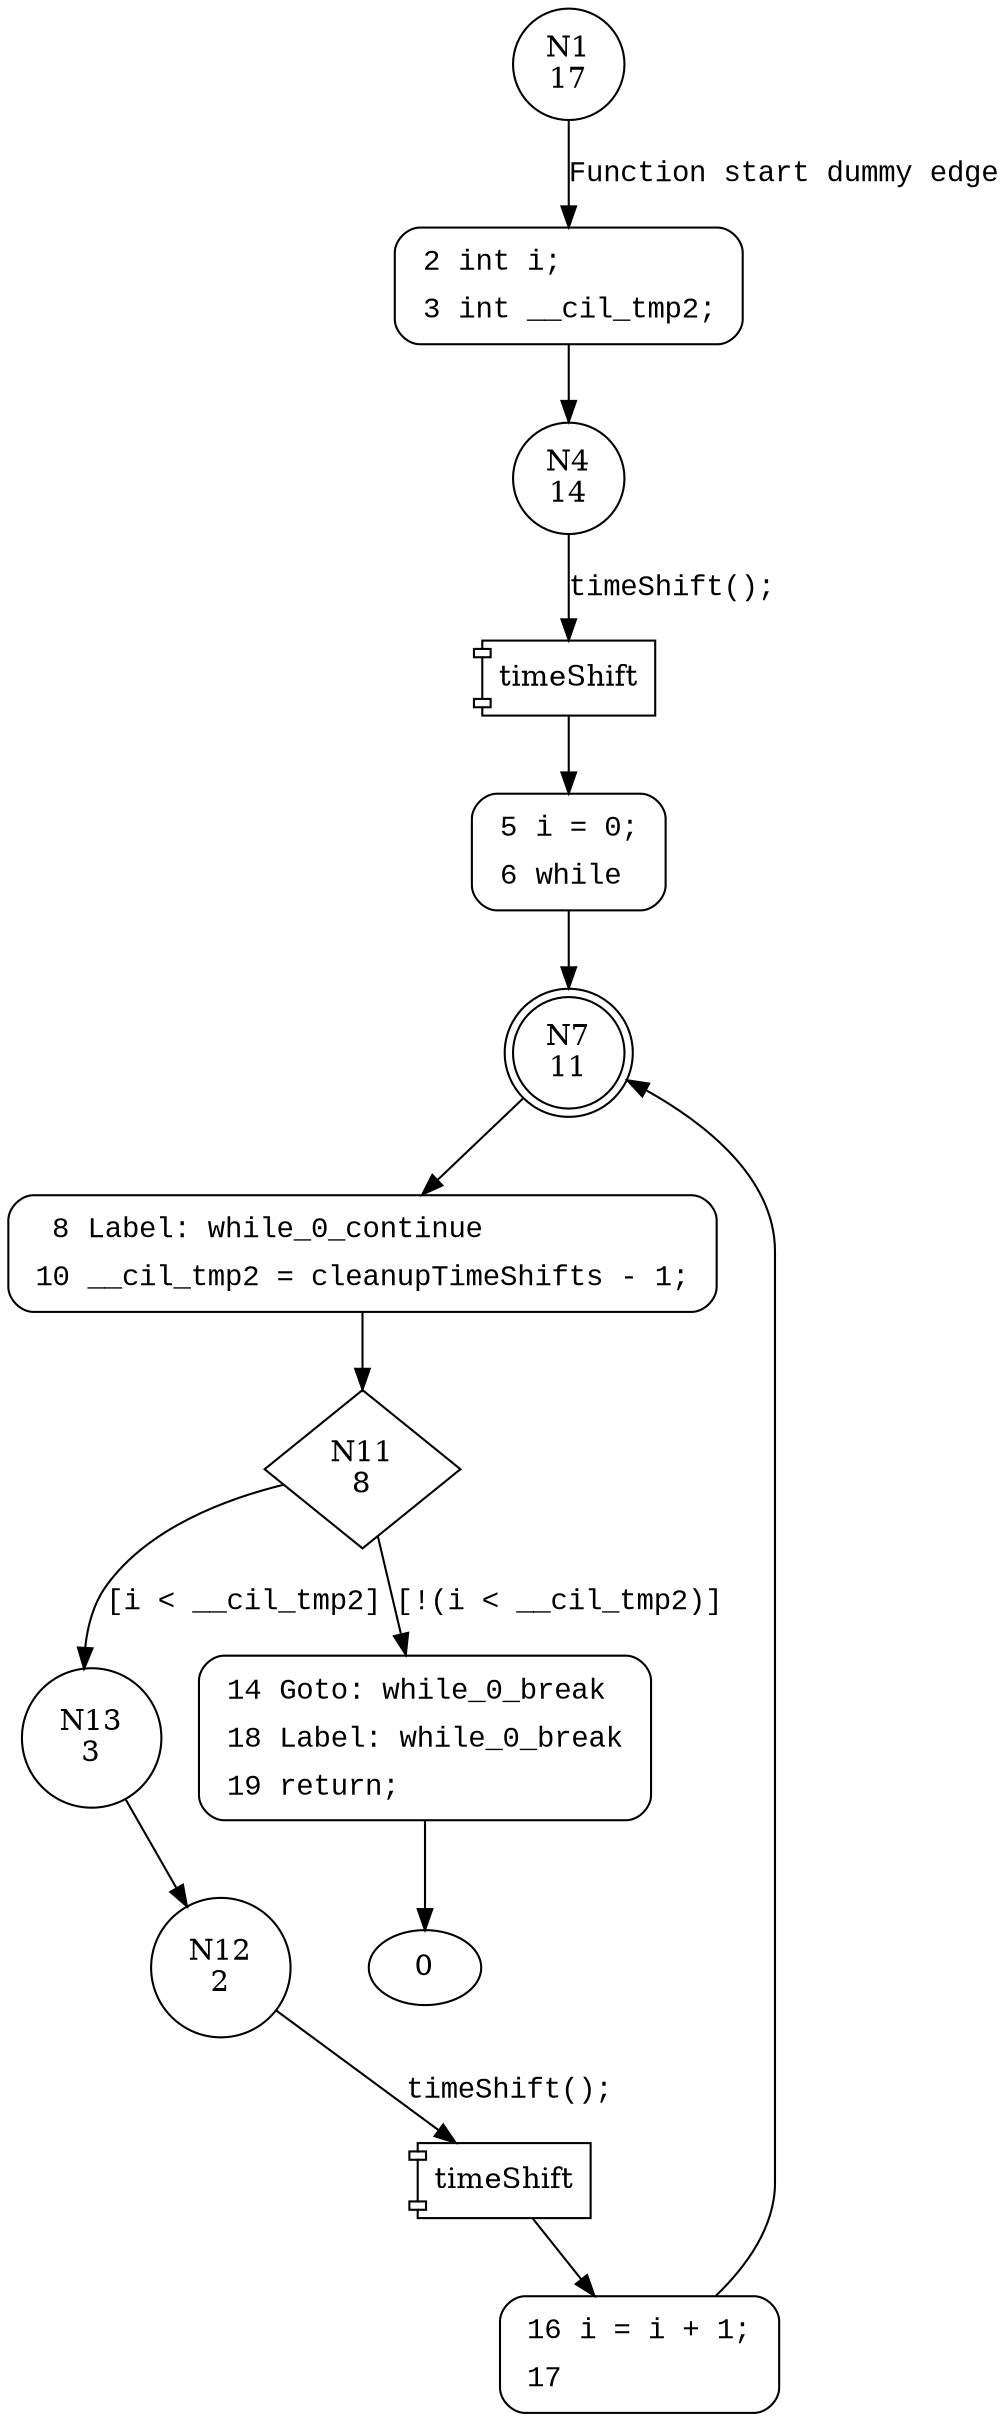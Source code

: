 digraph cleanup {
1 [shape="circle" label="N1\n17"]
2 [shape="circle" label="N2\n16"]
4 [shape="circle" label="N4\n14"]
5 [shape="circle" label="N5\n13"]
7 [shape="doublecircle" label="N7\n11"]
8 [shape="circle" label="N8\n10"]
11 [shape="diamond" label="N11\n8"]
13 [shape="circle" label="N13\n3"]
14 [shape="circle" label="N14\n7"]
12 [shape="circle" label="N12\n2"]
16 [shape="circle" label="N16\n1"]
2 [style="filled,bold" penwidth="1" fillcolor="white" fontname="Courier New" shape="Mrecord" label=<<table border="0" cellborder="0" cellpadding="3" bgcolor="white"><tr><td align="right">2</td><td align="left">int i;</td></tr><tr><td align="right">3</td><td align="left">int __cil_tmp2;</td></tr></table>>]
2 -> 4[label=""]
5 [style="filled,bold" penwidth="1" fillcolor="white" fontname="Courier New" shape="Mrecord" label=<<table border="0" cellborder="0" cellpadding="3" bgcolor="white"><tr><td align="right">5</td><td align="left">i = 0;</td></tr><tr><td align="right">6</td><td align="left">while</td></tr></table>>]
5 -> 7[label=""]
8 [style="filled,bold" penwidth="1" fillcolor="white" fontname="Courier New" shape="Mrecord" label=<<table border="0" cellborder="0" cellpadding="3" bgcolor="white"><tr><td align="right">8</td><td align="left">Label: while_0_continue</td></tr><tr><td align="right">10</td><td align="left">__cil_tmp2 = cleanupTimeShifts - 1;</td></tr></table>>]
8 -> 11[label=""]
14 [style="filled,bold" penwidth="1" fillcolor="white" fontname="Courier New" shape="Mrecord" label=<<table border="0" cellborder="0" cellpadding="3" bgcolor="white"><tr><td align="right">14</td><td align="left">Goto: while_0_break</td></tr><tr><td align="right">18</td><td align="left">Label: while_0_break</td></tr><tr><td align="right">19</td><td align="left">return;</td></tr></table>>]
14 -> 0[label=""]
16 [style="filled,bold" penwidth="1" fillcolor="white" fontname="Courier New" shape="Mrecord" label=<<table border="0" cellborder="0" cellpadding="3" bgcolor="white"><tr><td align="right">16</td><td align="left">i = i + 1;</td></tr><tr><td align="right">17</td><td align="left"></td></tr></table>>]
16 -> 7[label=""]
1 -> 2 [label="Function start dummy edge" fontname="Courier New"]
100031 [shape="component" label="timeShift"]
4 -> 100031 [label="timeShift();" fontname="Courier New"]
100031 -> 5 [label="" fontname="Courier New"]
7 -> 8 [label="" fontname="Courier New"]
11 -> 13 [label="[i < __cil_tmp2]" fontname="Courier New"]
11 -> 14 [label="[!(i < __cil_tmp2)]" fontname="Courier New"]
13 -> 12 [label="" fontname="Courier New"]
100032 [shape="component" label="timeShift"]
12 -> 100032 [label="timeShift();" fontname="Courier New"]
100032 -> 16 [label="" fontname="Courier New"]
}
